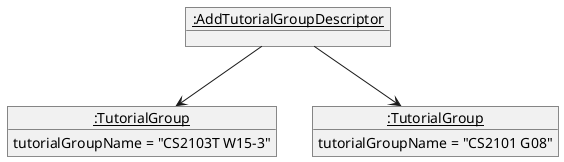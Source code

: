 @startuml
'https://plantuml.com/object-diagram'

object "__:AddTutorialGroupDescriptor__" as addTutorialGroupDescriptor
object "__:TutorialGroup__" as tutorialGroup_1
object "__:TutorialGroup__" as tutorialGroup_2

tutorialGroup_1 : tutorialGroupName = "CS2103T W15-3"
tutorialGroup_2 : tutorialGroupName = "CS2101 G08"

addTutorialGroupDescriptor --> tutorialGroup_1
addTutorialGroupDescriptor --> tutorialGroup_2
@enduml
